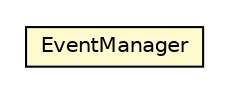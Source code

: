 #!/usr/local/bin/dot
#
# Class diagram 
# Generated by UMLGraph version 5.1 (http://www.umlgraph.org/)
#

digraph G {
	edge [fontname="Helvetica",fontsize=10,labelfontname="Helvetica",labelfontsize=10];
	node [fontname="Helvetica",fontsize=10,shape=plaintext];
	nodesep=0.25;
	ranksep=0.5;
	// org.androidtransfuse.event.EventManager
	c12826 [label=<<table title="org.androidtransfuse.event.EventManager" border="0" cellborder="1" cellspacing="0" cellpadding="2" port="p" bgcolor="lemonChiffon" href="./EventManager.html">
		<tr><td><table border="0" cellspacing="0" cellpadding="1">
<tr><td align="center" balign="center"> EventManager </td></tr>
		</table></td></tr>
		</table>>, fontname="Helvetica", fontcolor="black", fontsize=10.0];
}

